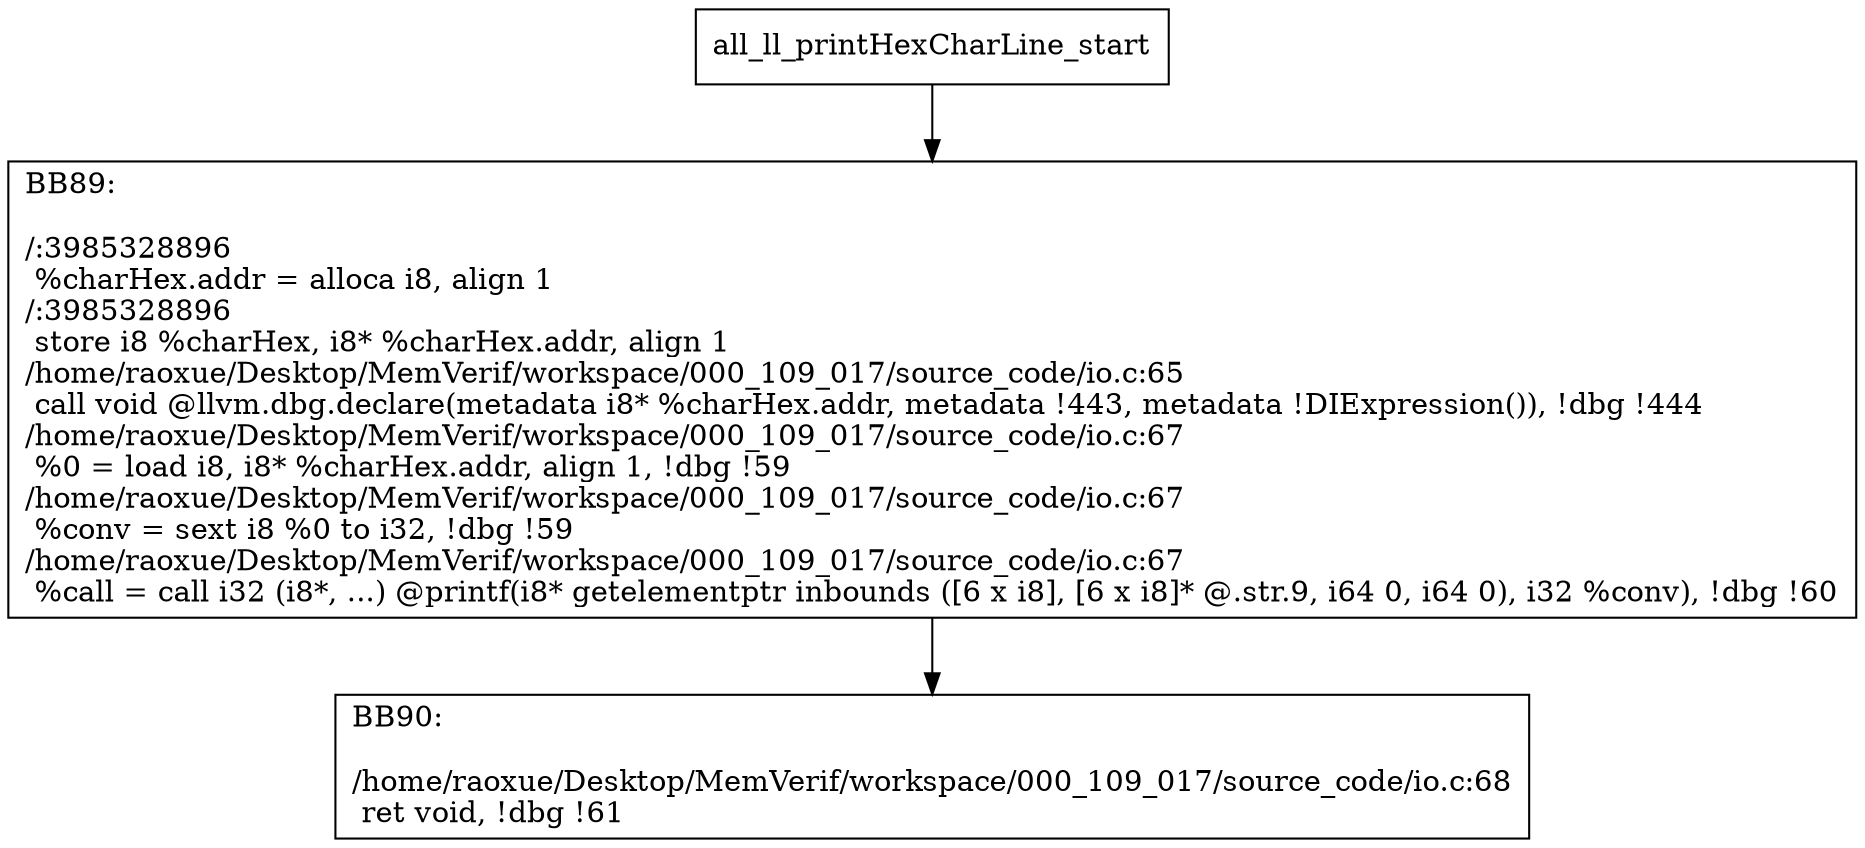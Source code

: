 digraph "CFG for'all_ll_printHexCharLine' function" {
	BBall_ll_printHexCharLine_start[shape=record,label="{all_ll_printHexCharLine_start}"];
	BBall_ll_printHexCharLine_start-> all_ll_printHexCharLineBB89;
	all_ll_printHexCharLineBB89 [shape=record, label="{BB89:\l\l/:3985328896\l
  %charHex.addr = alloca i8, align 1\l
/:3985328896\l
  store i8 %charHex, i8* %charHex.addr, align 1\l
/home/raoxue/Desktop/MemVerif/workspace/000_109_017/source_code/io.c:65\l
  call void @llvm.dbg.declare(metadata i8* %charHex.addr, metadata !443, metadata !DIExpression()), !dbg !444\l
/home/raoxue/Desktop/MemVerif/workspace/000_109_017/source_code/io.c:67\l
  %0 = load i8, i8* %charHex.addr, align 1, !dbg !59\l
/home/raoxue/Desktop/MemVerif/workspace/000_109_017/source_code/io.c:67\l
  %conv = sext i8 %0 to i32, !dbg !59\l
/home/raoxue/Desktop/MemVerif/workspace/000_109_017/source_code/io.c:67\l
  %call = call i32 (i8*, ...) @printf(i8* getelementptr inbounds ([6 x i8], [6 x i8]* @.str.9, i64 0, i64 0), i32 %conv), !dbg !60\l
}"];
	all_ll_printHexCharLineBB89-> all_ll_printHexCharLineBB90;
	all_ll_printHexCharLineBB90 [shape=record, label="{BB90:\l\l/home/raoxue/Desktop/MemVerif/workspace/000_109_017/source_code/io.c:68\l
  ret void, !dbg !61\l
}"];
}

